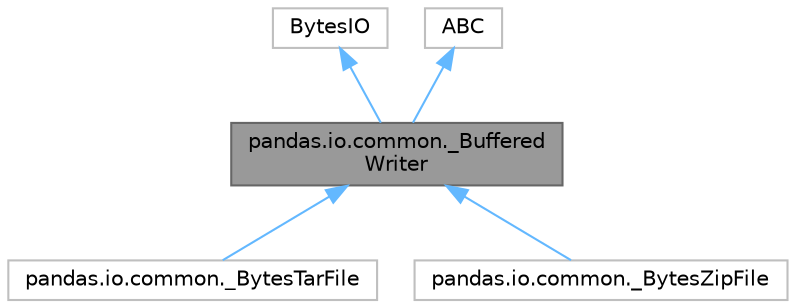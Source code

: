 digraph "pandas.io.common._BufferedWriter"
{
 // LATEX_PDF_SIZE
  bgcolor="transparent";
  edge [fontname=Helvetica,fontsize=10,labelfontname=Helvetica,labelfontsize=10];
  node [fontname=Helvetica,fontsize=10,shape=box,height=0.2,width=0.4];
  Node1 [id="Node000001",label="pandas.io.common._Buffered\lWriter",height=0.2,width=0.4,color="gray40", fillcolor="grey60", style="filled", fontcolor="black",tooltip=" "];
  Node2 -> Node1 [id="edge1_Node000001_Node000002",dir="back",color="steelblue1",style="solid",tooltip=" "];
  Node2 [id="Node000002",label="BytesIO",height=0.2,width=0.4,color="grey75", fillcolor="white", style="filled",URL="$df/db7/classBytesIO.html",tooltip=" "];
  Node3 -> Node1 [id="edge2_Node000001_Node000003",dir="back",color="steelblue1",style="solid",tooltip=" "];
  Node3 [id="Node000003",label="ABC",height=0.2,width=0.4,color="grey75", fillcolor="white", style="filled",URL="$dd/d9b/classABC.html",tooltip=" "];
  Node1 -> Node4 [id="edge3_Node000001_Node000004",dir="back",color="steelblue1",style="solid",tooltip=" "];
  Node4 [id="Node000004",label="pandas.io.common._BytesTarFile",height=0.2,width=0.4,color="grey75", fillcolor="white", style="filled",URL="$df/da5/classpandas_1_1io_1_1common_1_1__BytesTarFile.html",tooltip=" "];
  Node1 -> Node5 [id="edge4_Node000001_Node000005",dir="back",color="steelblue1",style="solid",tooltip=" "];
  Node5 [id="Node000005",label="pandas.io.common._BytesZipFile",height=0.2,width=0.4,color="grey75", fillcolor="white", style="filled",URL="$d2/d0c/classpandas_1_1io_1_1common_1_1__BytesZipFile.html",tooltip=" "];
}
